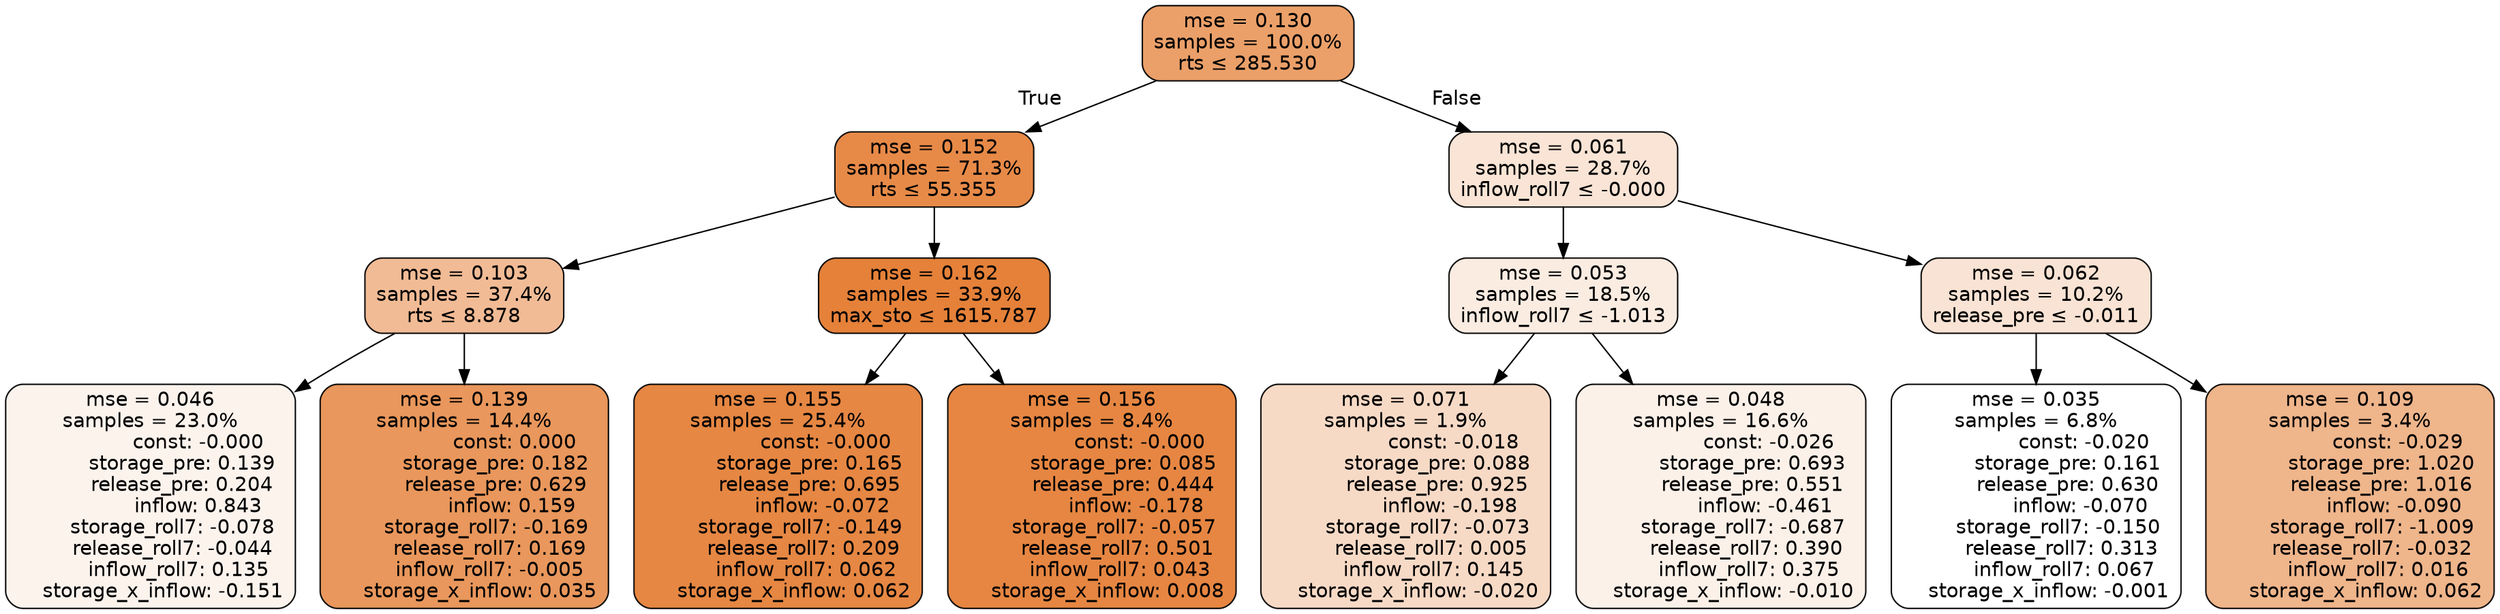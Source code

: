 digraph tree {
bgcolor="transparent"
node [shape=rectangle, style="filled, rounded", color="black", fontname=helvetica] ;
edge [fontname=helvetica] ;
	"0" [label="mse = 0.130
samples = 100.0%
rts &le; 285.530", fillcolor="#eba069"]
	"1" [label="mse = 0.152
samples = 71.3%
rts &le; 55.355", fillcolor="#e78a48"]
	"2" [label="mse = 0.103
samples = 37.4%
rts &le; 8.878", fillcolor="#f1bb95"]
	"3" [label="mse = 0.046
samples = 23.0%
               const: -0.000
          storage_pre: 0.139
          release_pre: 0.204
               inflow: 0.843
       storage_roll7: -0.078
       release_roll7: -0.044
         inflow_roll7: 0.135
    storage_x_inflow: -0.151", fillcolor="#fcf3ed"]
	"4" [label="mse = 0.139
samples = 14.4%
                const: 0.000
          storage_pre: 0.182
          release_pre: 0.629
               inflow: 0.159
       storage_roll7: -0.169
        release_roll7: 0.169
        inflow_roll7: -0.005
     storage_x_inflow: 0.035", fillcolor="#e9975c"]
	"5" [label="mse = 0.162
samples = 33.9%
max_sto &le; 1615.787", fillcolor="#e58139"]
	"6" [label="mse = 0.155
samples = 25.4%
               const: -0.000
          storage_pre: 0.165
          release_pre: 0.695
              inflow: -0.072
       storage_roll7: -0.149
        release_roll7: 0.209
         inflow_roll7: 0.062
     storage_x_inflow: 0.062", fillcolor="#e68743"]
	"7" [label="mse = 0.156
samples = 8.4%
               const: -0.000
          storage_pre: 0.085
          release_pre: 0.444
              inflow: -0.178
       storage_roll7: -0.057
        release_roll7: 0.501
         inflow_roll7: 0.043
     storage_x_inflow: 0.008", fillcolor="#e68642"]
	"8" [label="mse = 0.061
samples = 28.7%
inflow_roll7 &le; -0.000", fillcolor="#f9e4d5"]
	"9" [label="mse = 0.053
samples = 18.5%
inflow_roll7 &le; -1.013", fillcolor="#fbece2"]
	"10" [label="mse = 0.071
samples = 1.9%
               const: -0.018
          storage_pre: 0.088
          release_pre: 0.925
              inflow: -0.198
       storage_roll7: -0.073
        release_roll7: 0.005
         inflow_roll7: 0.145
    storage_x_inflow: -0.020", fillcolor="#f7dac6"]
	"11" [label="mse = 0.048
samples = 16.6%
               const: -0.026
          storage_pre: 0.693
          release_pre: 0.551
              inflow: -0.461
       storage_roll7: -0.687
        release_roll7: 0.390
         inflow_roll7: 0.375
    storage_x_inflow: -0.010", fillcolor="#fcf1e9"]
	"12" [label="mse = 0.062
samples = 10.2%
release_pre &le; -0.011", fillcolor="#f9e3d4"]
	"13" [label="mse = 0.035
samples = 6.8%
               const: -0.020
          storage_pre: 0.161
          release_pre: 0.630
              inflow: -0.070
       storage_roll7: -0.150
        release_roll7: 0.313
         inflow_roll7: 0.067
    storage_x_inflow: -0.001", fillcolor="#ffffff"]
	"14" [label="mse = 0.109
samples = 3.4%
               const: -0.029
          storage_pre: 1.020
          release_pre: 1.016
              inflow: -0.090
       storage_roll7: -1.009
       release_roll7: -0.032
         inflow_roll7: 0.016
     storage_x_inflow: 0.062", fillcolor="#efb58b"]

	"0" -> "1" [labeldistance=2.5, labelangle=45, headlabel="True"]
	"1" -> "2"
	"2" -> "3"
	"2" -> "4"
	"1" -> "5"
	"5" -> "6"
	"5" -> "7"
	"0" -> "8" [labeldistance=2.5, labelangle=-45, headlabel="False"]
	"8" -> "9"
	"9" -> "10"
	"9" -> "11"
	"8" -> "12"
	"12" -> "13"
	"12" -> "14"
}